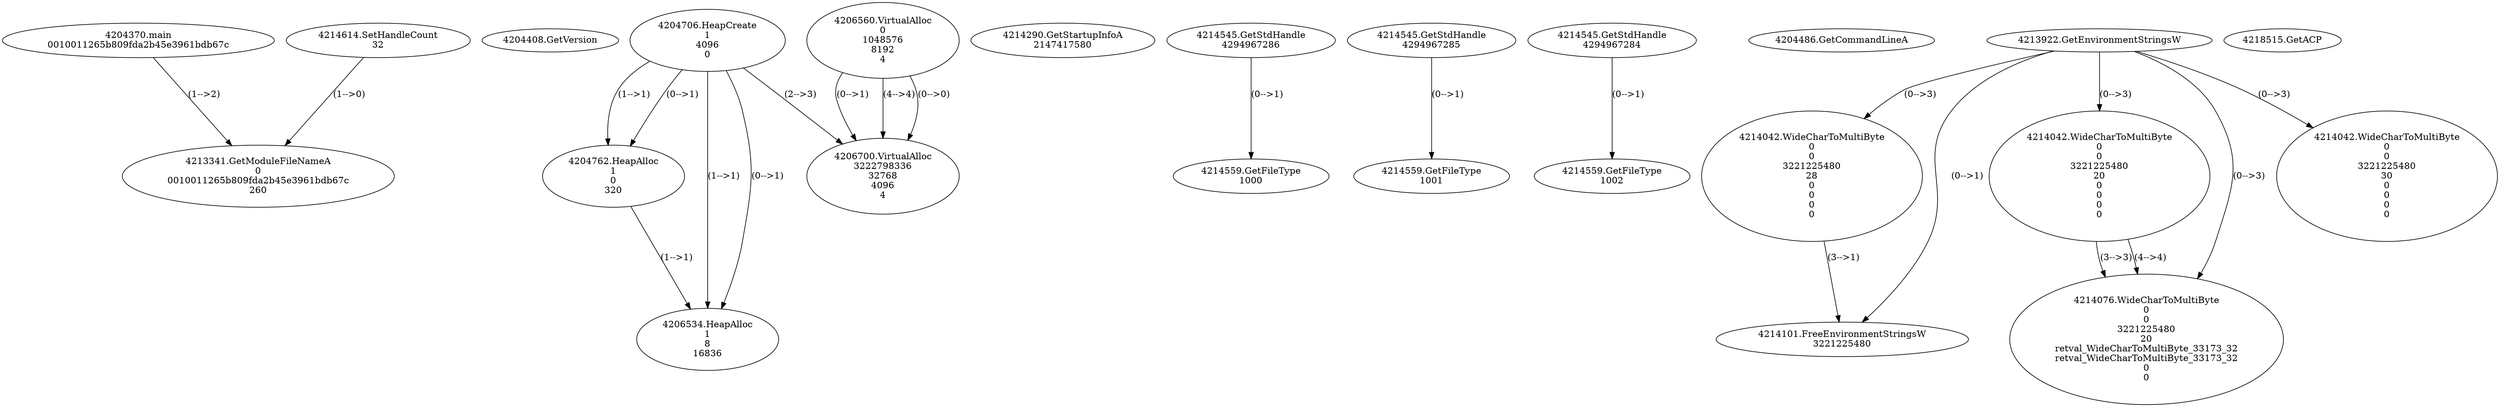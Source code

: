 // Global SCDG with merge call
digraph {
	0 [label="4204370.main
0010011265b809fda2b45e3961bdb67c"]
	1 [label="4204408.GetVersion
"]
	2 [label="4204706.HeapCreate
1
4096
0"]
	3 [label="4204762.HeapAlloc
1
0
320"]
	2 -> 3 [label="(1-->1)"]
	2 -> 3 [label="(0-->1)"]
	4 [label="4206534.HeapAlloc
1
8
16836"]
	2 -> 4 [label="(1-->1)"]
	2 -> 4 [label="(0-->1)"]
	3 -> 4 [label="(1-->1)"]
	5 [label="4206560.VirtualAlloc
0
1048576
8192
4"]
	6 [label="4206700.VirtualAlloc
3222798336
32768
4096
4"]
	5 -> 6 [label="(0-->1)"]
	2 -> 6 [label="(2-->3)"]
	5 -> 6 [label="(4-->4)"]
	5 -> 6 [label="(0-->0)"]
	7 [label="4214290.GetStartupInfoA
2147417580"]
	8 [label="4214545.GetStdHandle
4294967286"]
	9 [label="4214559.GetFileType
1000"]
	8 -> 9 [label="(0-->1)"]
	10 [label="4214545.GetStdHandle
4294967285"]
	11 [label="4214559.GetFileType
1001"]
	10 -> 11 [label="(0-->1)"]
	12 [label="4214545.GetStdHandle
4294967284"]
	13 [label="4214559.GetFileType
1002"]
	12 -> 13 [label="(0-->1)"]
	14 [label="4214614.SetHandleCount
32"]
	15 [label="4204486.GetCommandLineA
"]
	16 [label="4213922.GetEnvironmentStringsW
"]
	17 [label="4214042.WideCharToMultiByte
0
0
3221225480
28
0
0
0
0"]
	16 -> 17 [label="(0-->3)"]
	18 [label="4214101.FreeEnvironmentStringsW
3221225480"]
	16 -> 18 [label="(0-->1)"]
	17 -> 18 [label="(3-->1)"]
	19 [label="4218515.GetACP
"]
	20 [label="4214042.WideCharToMultiByte
0
0
3221225480
20
0
0
0
0"]
	16 -> 20 [label="(0-->3)"]
	21 [label="4214076.WideCharToMultiByte
0
0
3221225480
20
retval_WideCharToMultiByte_33173_32
retval_WideCharToMultiByte_33173_32
0
0"]
	16 -> 21 [label="(0-->3)"]
	20 -> 21 [label="(3-->3)"]
	20 -> 21 [label="(4-->4)"]
	22 [label="4213341.GetModuleFileNameA
0
0010011265b809fda2b45e3961bdb67c
260"]
	0 -> 22 [label="(1-->2)"]
	14 -> 22 [label="(1-->0)"]
	23 [label="4214042.WideCharToMultiByte
0
0
3221225480
30
0
0
0
0"]
	16 -> 23 [label="(0-->3)"]
}
